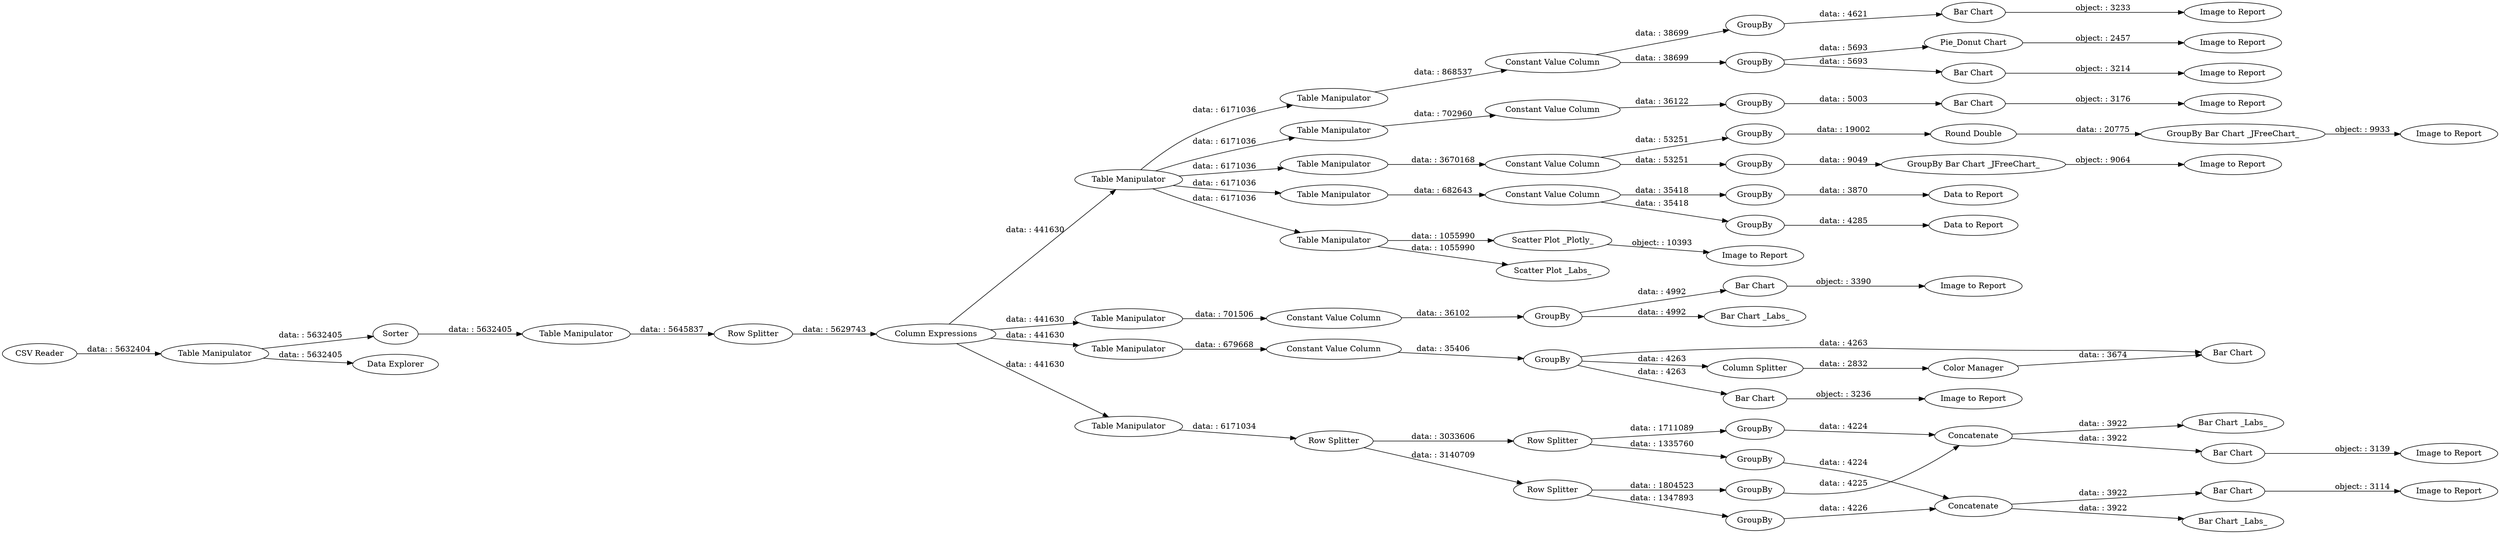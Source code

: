 digraph {
	"-4674863516280042389_65" [label="Scatter Plot _Plotly_"]
	"-4674863516280042389_13" [label=GroupBy]
	"-4674863516280042389_56" [label="Image to Report"]
	"-4674863516280042389_31" [label="Table Manipulator"]
	"-4674863516280042389_58" [label="Pie_Donut Chart"]
	"-4674863516280042389_9" [label="Row Splitter"]
	"-4674863516280042389_29" [label=Concatenate]
	"-4674863516280042389_42" [label="Table Manipulator"]
	"-4674863516280042389_10" [label="Row Splitter"]
	"-4674863516280042389_52" [label="Table Manipulator"]
	"-4674863516280042389_68" [label=GroupBy]
	"-4674863516280042389_63" [label="Table Manipulator"]
	"-4674863516280042389_67" [label="Constant Value Column"]
	"-4674863516280042389_77" [label=GroupBy]
	"-4674863516280042389_60" [label="Image to Report"]
	"-4674863516280042389_88" [label="Data to Report"]
	"-4674863516280042389_27" [label=Concatenate]
	"-4674863516280042389_11" [label="Row Splitter"]
	"-4674863516280042389_45" [label="Bar Chart"]
	"-4674863516280042389_66" [label="Table Manipulator"]
	"-4674863516280042389_39" [label="Image to Report"]
	"-4674863516280042389_7" [label="Data Explorer"]
	"-4674863516280042389_15" [label=GroupBy]
	"-4674863516280042389_55" [label="Bar Chart"]
	"-4674863516280042389_57" [label=GroupBy]
	"-4674863516280042389_5" [label="Table Manipulator"]
	"-4674863516280042389_72" [label=GroupBy]
	"-4674863516280042389_3" [label=Sorter]
	"-4674863516280042389_54" [label="Constant Value Column"]
	"-4674863516280042389_1" [label="CSV Reader"]
	"-4674863516280042389_62" [label="Scatter Plot _Labs_"]
	"-4674863516280042389_70" [label="Bar Chart"]
	"-4674863516280042389_53" [label=GroupBy]
	"-4674863516280042389_43" [label=GroupBy]
	"-4674863516280042389_47" [label="Color Manager"]
	"-4674863516280042389_2" [label="Table Manipulator"]
	"-4674863516280042389_85" [label="Constant Value Column"]
	"-4674863516280042389_49" [label="Bar Chart"]
	"-4674863516280042389_8" [label="Table Manipulator"]
	"-4674863516280042389_33" [label="Constant Value Column"]
	"-4674863516280042389_64" [label="Image to Report"]
	"-4674863516280042389_4" [label="Row Splitter"]
	"-4674863516280042389_71" [label="Constant Value Column"]
	"-4674863516280042389_81" [label="Round Double"]
	"-4674863516280042389_6" [label="Column Expressions"]
	"-4674863516280042389_40" [label="Bar Chart"]
	"-4674863516280042389_82" [label="Data to Report"]
	"-4674863516280042389_73" [label="Table Manipulator"]
	"-4674863516280042389_34" [label="Bar Chart _Labs_"]
	"-4674863516280042389_61" [label="Bar Chart"]
	"-4674863516280042389_59" [label="Image to Report"]
	"-4674863516280042389_37" [label="Image to Report"]
	"-4674863516280042389_30" [label="Bar Chart _Labs_"]
	"-4674863516280042389_44" [label="Constant Value Column"]
	"-4674863516280042389_50" [label="Image to Report"]
	"-4674863516280042389_74" [label="GroupBy Bar Chart _JFreeChart_"]
	"-4674863516280042389_32" [label=GroupBy]
	"-4674863516280042389_69" [label="Image to Report"]
	"-4674863516280042389_48" [label="Column Splitter"]
	"-4674863516280042389_14" [label=GroupBy]
	"-4674863516280042389_12" [label=GroupBy]
	"-4674863516280042389_51" [label="Table Manipulator"]
	"-4674863516280042389_80" [label="Image to Report"]
	"-4674863516280042389_87" [label=GroupBy]
	"-4674863516280042389_35" [label="Bar Chart"]
	"-4674863516280042389_28" [label="Bar Chart _Labs_"]
	"-4674863516280042389_86" [label=GroupBy]
	"-4674863516280042389_41" [label="Image to Report"]
	"-4674863516280042389_75" [label="Image to Report"]
	"-4674863516280042389_84" [label="Table Manipulator"]
	"-4674863516280042389_38" [label="Bar Chart"]
	"-4674863516280042389_79" [label="GroupBy Bar Chart _JFreeChart_"]
	"-4674863516280042389_51" -> "-4674863516280042389_84" [label="data: : 6171036"]
	"-4674863516280042389_63" -> "-4674863516280042389_65" [label="data: : 1055990"]
	"-4674863516280042389_77" -> "-4674863516280042389_81" [label="data: : 19002"]
	"-4674863516280042389_8" -> "-4674863516280042389_9" [label="data: : 6171034"]
	"-4674863516280042389_49" -> "-4674863516280042389_50" [label="object: : 3236"]
	"-4674863516280042389_65" -> "-4674863516280042389_64" [label="object: : 10393"]
	"-4674863516280042389_86" -> "-4674863516280042389_82" [label="data: : 4285"]
	"-4674863516280042389_51" -> "-4674863516280042389_73" [label="data: : 6171036"]
	"-4674863516280042389_3" -> "-4674863516280042389_5" [label="data: : 5632405"]
	"-4674863516280042389_6" -> "-4674863516280042389_8" [label="data: : 441630"]
	"-4674863516280042389_32" -> "-4674863516280042389_35" [label="data: : 4992"]
	"-4674863516280042389_68" -> "-4674863516280042389_70" [label="data: : 5003"]
	"-4674863516280042389_35" -> "-4674863516280042389_37" [label="object: : 3390"]
	"-4674863516280042389_61" -> "-4674863516280042389_60" [label="object: : 3233"]
	"-4674863516280042389_1" -> "-4674863516280042389_2" [label="data: : 5632404"]
	"-4674863516280042389_31" -> "-4674863516280042389_33" [label="data: : 701506"]
	"-4674863516280042389_2" -> "-4674863516280042389_3" [label="data: : 5632405"]
	"-4674863516280042389_57" -> "-4674863516280042389_61" [label="data: : 4621"]
	"-4674863516280042389_4" -> "-4674863516280042389_6" [label="data: : 5629743"]
	"-4674863516280042389_13" -> "-4674863516280042389_29" [label="data: : 4224"]
	"-4674863516280042389_63" -> "-4674863516280042389_62" [label="data: : 1055990"]
	"-4674863516280042389_66" -> "-4674863516280042389_67" [label="data: : 702960"]
	"-4674863516280042389_51" -> "-4674863516280042389_66" [label="data: : 6171036"]
	"-4674863516280042389_9" -> "-4674863516280042389_11" [label="data: : 3140709"]
	"-4674863516280042389_42" -> "-4674863516280042389_44" [label="data: : 679668"]
	"-4674863516280042389_58" -> "-4674863516280042389_59" [label="object: : 2457"]
	"-4674863516280042389_71" -> "-4674863516280042389_77" [label="data: : 53251"]
	"-4674863516280042389_27" -> "-4674863516280042389_40" [label="data: : 3922"]
	"-4674863516280042389_70" -> "-4674863516280042389_69" [label="object: : 3176"]
	"-4674863516280042389_67" -> "-4674863516280042389_68" [label="data: : 36122"]
	"-4674863516280042389_85" -> "-4674863516280042389_87" [label="data: : 35418"]
	"-4674863516280042389_29" -> "-4674863516280042389_30" [label="data: : 3922"]
	"-4674863516280042389_51" -> "-4674863516280042389_52" [label="data: : 6171036"]
	"-4674863516280042389_87" -> "-4674863516280042389_88" [label="data: : 3870"]
	"-4674863516280042389_53" -> "-4674863516280042389_55" [label="data: : 5693"]
	"-4674863516280042389_29" -> "-4674863516280042389_38" [label="data: : 3922"]
	"-4674863516280042389_43" -> "-4674863516280042389_45" [label="data: : 4263"]
	"-4674863516280042389_84" -> "-4674863516280042389_85" [label="data: : 682643"]
	"-4674863516280042389_54" -> "-4674863516280042389_53" [label="data: : 38699"]
	"-4674863516280042389_11" -> "-4674863516280042389_15" [label="data: : 1804523"]
	"-4674863516280042389_6" -> "-4674863516280042389_51" [label="data: : 441630"]
	"-4674863516280042389_14" -> "-4674863516280042389_27" [label="data: : 4226"]
	"-4674863516280042389_2" -> "-4674863516280042389_7" [label="data: : 5632405"]
	"-4674863516280042389_54" -> "-4674863516280042389_57" [label="data: : 38699"]
	"-4674863516280042389_51" -> "-4674863516280042389_63" [label="data: : 6171036"]
	"-4674863516280042389_47" -> "-4674863516280042389_45" [label="data: : 3674"]
	"-4674863516280042389_43" -> "-4674863516280042389_48" [label="data: : 4263"]
	"-4674863516280042389_43" -> "-4674863516280042389_49" [label="data: : 4263"]
	"-4674863516280042389_53" -> "-4674863516280042389_58" [label="data: : 5693"]
	"-4674863516280042389_6" -> "-4674863516280042389_31" [label="data: : 441630"]
	"-4674863516280042389_33" -> "-4674863516280042389_32" [label="data: : 36102"]
	"-4674863516280042389_9" -> "-4674863516280042389_10" [label="data: : 3033606"]
	"-4674863516280042389_44" -> "-4674863516280042389_43" [label="data: : 35406"]
	"-4674863516280042389_85" -> "-4674863516280042389_86" [label="data: : 35418"]
	"-4674863516280042389_74" -> "-4674863516280042389_75" [label="object: : 9064"]
	"-4674863516280042389_48" -> "-4674863516280042389_47" [label="data: : 2832"]
	"-4674863516280042389_5" -> "-4674863516280042389_4" [label="data: : 5645837"]
	"-4674863516280042389_52" -> "-4674863516280042389_54" [label="data: : 868537"]
	"-4674863516280042389_11" -> "-4674863516280042389_14" [label="data: : 1347893"]
	"-4674863516280042389_32" -> "-4674863516280042389_34" [label="data: : 4992"]
	"-4674863516280042389_15" -> "-4674863516280042389_29" [label="data: : 4225"]
	"-4674863516280042389_73" -> "-4674863516280042389_71" [label="data: : 3670168"]
	"-4674863516280042389_10" -> "-4674863516280042389_13" [label="data: : 1711089"]
	"-4674863516280042389_81" -> "-4674863516280042389_79" [label="data: : 20775"]
	"-4674863516280042389_27" -> "-4674863516280042389_28" [label="data: : 3922"]
	"-4674863516280042389_38" -> "-4674863516280042389_39" [label="object: : 3139"]
	"-4674863516280042389_55" -> "-4674863516280042389_56" [label="object: : 3214"]
	"-4674863516280042389_40" -> "-4674863516280042389_41" [label="object: : 3114"]
	"-4674863516280042389_12" -> "-4674863516280042389_27" [label="data: : 4224"]
	"-4674863516280042389_6" -> "-4674863516280042389_42" [label="data: : 441630"]
	"-4674863516280042389_71" -> "-4674863516280042389_72" [label="data: : 53251"]
	"-4674863516280042389_72" -> "-4674863516280042389_74" [label="data: : 9049"]
	"-4674863516280042389_79" -> "-4674863516280042389_80" [label="object: : 9933"]
	"-4674863516280042389_10" -> "-4674863516280042389_12" [label="data: : 1335760"]
	rankdir=LR
}
